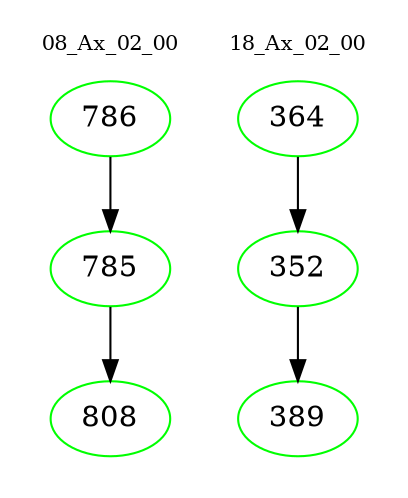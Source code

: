 digraph{
subgraph cluster_0 {
color = white
label = "08_Ax_02_00";
fontsize=10;
T0_786 [label="786", color="green"]
T0_786 -> T0_785 [color="black"]
T0_785 [label="785", color="green"]
T0_785 -> T0_808 [color="black"]
T0_808 [label="808", color="green"]
}
subgraph cluster_1 {
color = white
label = "18_Ax_02_00";
fontsize=10;
T1_364 [label="364", color="green"]
T1_364 -> T1_352 [color="black"]
T1_352 [label="352", color="green"]
T1_352 -> T1_389 [color="black"]
T1_389 [label="389", color="green"]
}
}
